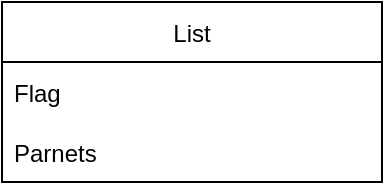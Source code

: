 <mxfile version="16.5.3" type="github">
  <diagram id="cu5XEfP0wrlN1pnz8sOZ" name="Page-1">
    <mxGraphModel dx="924" dy="755" grid="1" gridSize="10" guides="1" tooltips="1" connect="1" arrows="1" fold="1" page="1" pageScale="1" pageWidth="827" pageHeight="1169" math="0" shadow="0">
      <root>
        <mxCell id="0" />
        <mxCell id="1" parent="0" />
        <mxCell id="FjDUVqdoHGPzjqrBe1Mb-1" value="List" style="swimlane;fontStyle=0;childLayout=stackLayout;horizontal=1;startSize=30;horizontalStack=0;resizeParent=1;resizeParentMax=0;resizeLast=0;collapsible=1;marginBottom=0;" vertex="1" parent="1">
          <mxGeometry x="120" y="140" width="190" height="90" as="geometry" />
        </mxCell>
        <mxCell id="FjDUVqdoHGPzjqrBe1Mb-2" value="Flag" style="text;strokeColor=none;fillColor=none;align=left;verticalAlign=middle;spacingLeft=4;spacingRight=4;overflow=hidden;points=[[0,0.5],[1,0.5]];portConstraint=eastwest;rotatable=0;" vertex="1" parent="FjDUVqdoHGPzjqrBe1Mb-1">
          <mxGeometry y="30" width="190" height="30" as="geometry" />
        </mxCell>
        <mxCell id="FjDUVqdoHGPzjqrBe1Mb-3" value="Parnets" style="text;strokeColor=none;fillColor=none;align=left;verticalAlign=middle;spacingLeft=4;spacingRight=4;overflow=hidden;points=[[0,0.5],[1,0.5]];portConstraint=eastwest;rotatable=0;" vertex="1" parent="FjDUVqdoHGPzjqrBe1Mb-1">
          <mxGeometry y="60" width="190" height="30" as="geometry" />
        </mxCell>
      </root>
    </mxGraphModel>
  </diagram>
</mxfile>
